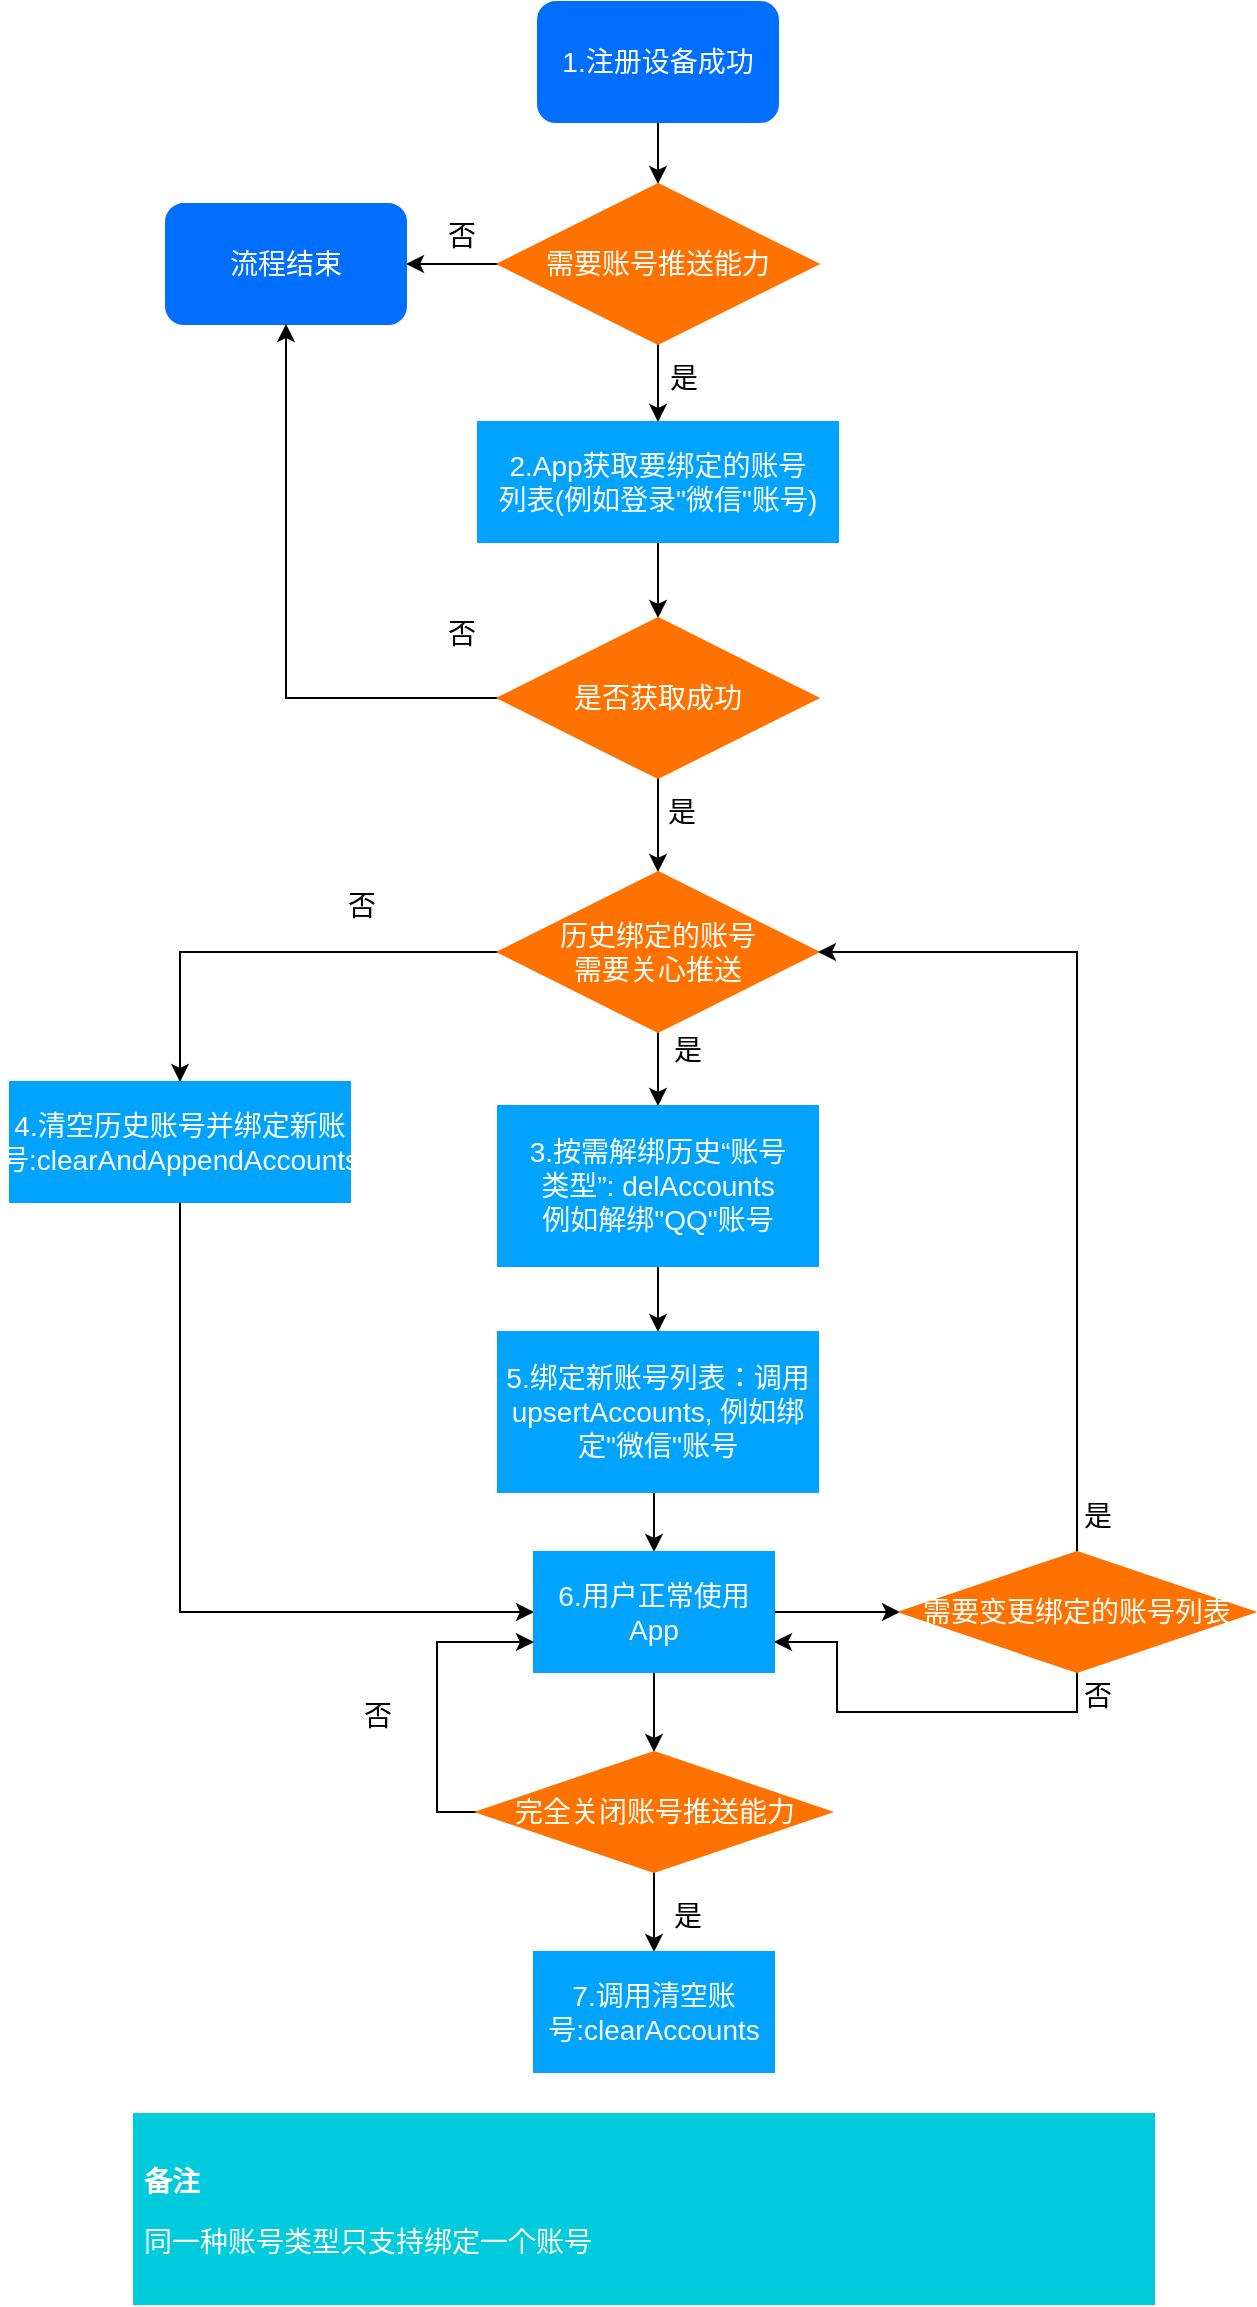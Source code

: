 <mxfile version="13.10.5" type="github">
  <diagram id="-N9uZjTop2ZxeEDGDAec" name="Page-1">
    <mxGraphModel dx="1639" dy="815" grid="0" gridSize="10" guides="1" tooltips="1" connect="1" arrows="1" fold="1" page="1" pageScale="1" pageWidth="850" pageHeight="1100" math="0" shadow="0">
      <root>
        <mxCell id="0" />
        <mxCell id="1" parent="0" />
        <mxCell id="oW4OHRRRrWkKbX1xS7YH-216" style="edgeStyle=orthogonalEdgeStyle;rounded=0;orthogonalLoop=1;jettySize=auto;html=1;entryX=0.5;entryY=0;entryDx=0;entryDy=0;fontSize=14;fontColor=#FFFFFF;" edge="1" parent="1" source="6" target="11">
          <mxGeometry relative="1" as="geometry" />
        </mxCell>
        <mxCell id="6" value="&lt;font face=&quot;helvetica&quot; style=&quot;font-size: 14px;&quot;&gt;1.注册设备成功&lt;/font&gt;" style="rounded=1;whiteSpace=wrap;html=1;fillColor=#006EFF;strokeColor=#006EFF;fontColor=#FFFFFF;fontSize=14;" parent="1" vertex="1">
          <mxGeometry x="360" y="16" width="120" height="60" as="geometry" />
        </mxCell>
        <mxCell id="10" value="是" style="text;html=1;strokeColor=none;fillColor=none;align=center;verticalAlign=middle;whiteSpace=wrap;rounded=0;fontSize=14;" parent="1" vertex="1">
          <mxGeometry x="421" y="192" width="24" height="24" as="geometry" />
        </mxCell>
        <mxCell id="214" style="edgeStyle=orthogonalEdgeStyle;rounded=0;orthogonalLoop=1;jettySize=auto;html=1;exitX=0;exitY=0.5;exitDx=0;exitDy=0;entryX=1;entryY=0.5;entryDx=0;entryDy=0;fontColor=#FFFFFF;fontSize=14;" parent="1" source="11" target="155" edge="1">
          <mxGeometry relative="1" as="geometry" />
        </mxCell>
        <mxCell id="oW4OHRRRrWkKbX1xS7YH-218" style="edgeStyle=orthogonalEdgeStyle;rounded=0;orthogonalLoop=1;jettySize=auto;html=1;entryX=0.5;entryY=0;entryDx=0;entryDy=0;fontSize=14;fontColor=#FFFFFF;" edge="1" parent="1" source="11" target="159">
          <mxGeometry relative="1" as="geometry" />
        </mxCell>
        <mxCell id="11" value="需要账号推送能力" style="rhombus;whiteSpace=wrap;html=1;fillColor=#FF7200;strokeColor=#FF7200;fontColor=#FFFFFF;fontSize=14;" parent="1" vertex="1">
          <mxGeometry x="340" y="107" width="160" height="80" as="geometry" />
        </mxCell>
        <mxCell id="155" value="&lt;font face=&quot;helvetica&quot; style=&quot;font-size: 14px;&quot;&gt;流程结束&lt;br style=&quot;font-size: 14px;&quot;&gt;&lt;/font&gt;" style="rounded=1;whiteSpace=wrap;html=1;fillColor=#006EFF;strokeColor=#006EFF;fontColor=#FFFFFF;fontSize=14;" parent="1" vertex="1">
          <mxGeometry x="174" y="117" width="120" height="60" as="geometry" />
        </mxCell>
        <mxCell id="157" value="否" style="text;html=1;strokeColor=none;fillColor=none;align=center;verticalAlign=middle;whiteSpace=wrap;rounded=0;fontSize=14;" parent="1" vertex="1">
          <mxGeometry x="310" y="121" width="24" height="24" as="geometry" />
        </mxCell>
        <mxCell id="oW4OHRRRrWkKbX1xS7YH-220" style="edgeStyle=orthogonalEdgeStyle;rounded=0;orthogonalLoop=1;jettySize=auto;html=1;entryX=0.5;entryY=0;entryDx=0;entryDy=0;fontSize=14;fontColor=#FFFFFF;" edge="1" parent="1" source="159" target="160">
          <mxGeometry relative="1" as="geometry" />
        </mxCell>
        <mxCell id="159" value="&lt;font face=&quot;helvetica&quot; style=&quot;font-size: 14px&quot;&gt;2.App获取要绑定的账号&lt;br&gt;列表(例如登录&quot;微信&quot;账号)&lt;/font&gt;" style="rounded=0;whiteSpace=wrap;html=1;fillColor=#00A4FF;strokeColor=#00A4FF;fontColor=#FFFFFF;fontSize=14;" parent="1" vertex="1">
          <mxGeometry x="330" y="226" width="180" height="60" as="geometry" />
        </mxCell>
        <mxCell id="168" style="edgeStyle=orthogonalEdgeStyle;rounded=0;orthogonalLoop=1;jettySize=auto;html=1;exitX=0.5;exitY=1;exitDx=0;exitDy=0;entryX=0.5;entryY=0;entryDx=0;entryDy=0;fontColor=#FFFFFF;fontSize=14;" parent="1" source="160" target="167" edge="1">
          <mxGeometry relative="1" as="geometry" />
        </mxCell>
        <mxCell id="oW4OHRRRrWkKbX1xS7YH-217" style="edgeStyle=orthogonalEdgeStyle;rounded=0;orthogonalLoop=1;jettySize=auto;html=1;entryX=0.5;entryY=1;entryDx=0;entryDy=0;fontSize=14;fontColor=#FFFFFF;" edge="1" parent="1" source="160" target="155">
          <mxGeometry relative="1" as="geometry" />
        </mxCell>
        <mxCell id="160" value="是否获取成功" style="rhombus;whiteSpace=wrap;html=1;fillColor=#FF7200;strokeColor=#FF7200;fontColor=#FFFFFF;fontSize=14;" parent="1" vertex="1">
          <mxGeometry x="340" y="324" width="160" height="80" as="geometry" />
        </mxCell>
        <mxCell id="165" value="否" style="text;html=1;strokeColor=none;fillColor=none;align=center;verticalAlign=middle;whiteSpace=wrap;rounded=0;fontSize=14;" parent="1" vertex="1">
          <mxGeometry x="310" y="320" width="24" height="24" as="geometry" />
        </mxCell>
        <mxCell id="176" style="edgeStyle=orthogonalEdgeStyle;rounded=0;orthogonalLoop=1;jettySize=auto;html=1;exitX=0;exitY=0.5;exitDx=0;exitDy=0;entryX=0.5;entryY=0;entryDx=0;entryDy=0;fontColor=#FFFFFF;fontSize=14;" parent="1" source="167" target="175" edge="1">
          <mxGeometry relative="1" as="geometry" />
        </mxCell>
        <mxCell id="oW4OHRRRrWkKbX1xS7YH-219" style="edgeStyle=orthogonalEdgeStyle;rounded=0;orthogonalLoop=1;jettySize=auto;html=1;entryX=0.5;entryY=0;entryDx=0;entryDy=0;fontSize=14;fontColor=#FFFFFF;" edge="1" parent="1" source="167" target="170">
          <mxGeometry relative="1" as="geometry" />
        </mxCell>
        <mxCell id="167" value="历史绑定的账号&lt;br&gt;需要关心推送" style="rhombus;whiteSpace=wrap;html=1;fillColor=#FF7200;strokeColor=#FF7200;fontColor=#FFFFFF;fontSize=14;" parent="1" vertex="1">
          <mxGeometry x="340" y="451" width="160" height="80" as="geometry" />
        </mxCell>
        <mxCell id="169" value="是" style="text;html=1;strokeColor=none;fillColor=none;align=center;verticalAlign=middle;whiteSpace=wrap;rounded=0;fontSize=14;" parent="1" vertex="1">
          <mxGeometry x="420" y="409" width="24" height="24" as="geometry" />
        </mxCell>
        <mxCell id="oW4OHRRRrWkKbX1xS7YH-221" style="edgeStyle=orthogonalEdgeStyle;rounded=0;orthogonalLoop=1;jettySize=auto;html=1;entryX=0.5;entryY=0;entryDx=0;entryDy=0;fontSize=14;fontColor=#FFFFFF;" edge="1" parent="1" source="170" target="171">
          <mxGeometry relative="1" as="geometry" />
        </mxCell>
        <mxCell id="170" value="&lt;font style=&quot;font-size: 14px&quot;&gt;&lt;font face=&quot;helvetica&quot; style=&quot;font-size: 14px&quot;&gt;3.按需解绑历史“账号&lt;br&gt;类型”:&amp;nbsp;&lt;/font&gt;&lt;span style=&quot;font-family: &amp;#34;helvetica&amp;#34; ; font-size: 14px&quot;&gt;delAccounts&lt;br&gt;例如解绑&quot;QQ&quot;账号&lt;/span&gt;&lt;/font&gt;" style="rounded=0;whiteSpace=wrap;html=1;fillColor=#00A4FF;strokeColor=#00A4FF;fontColor=#FFFFFF;fontSize=14;" parent="1" vertex="1">
          <mxGeometry x="340" y="568" width="160" height="80" as="geometry" />
        </mxCell>
        <mxCell id="179" style="edgeStyle=orthogonalEdgeStyle;rounded=0;orthogonalLoop=1;jettySize=auto;html=1;exitX=0.5;exitY=1;exitDx=0;exitDy=0;entryX=0.5;entryY=0;entryDx=0;entryDy=0;fontColor=#FFFFFF;fontSize=14;" parent="1" source="171" target="178" edge="1">
          <mxGeometry relative="1" as="geometry" />
        </mxCell>
        <mxCell id="171" value="&lt;font style=&quot;font-size: 14px;&quot;&gt;&lt;font face=&quot;helvetica&quot; style=&quot;font-size: 14px;&quot;&gt;5.绑定新账号列表：调用&lt;/font&gt;&lt;span style=&quot;font-family: helvetica; font-size: 14px;&quot;&gt;upsertAccounts, 例如绑定&quot;微信&quot;账号&lt;/span&gt;&lt;/font&gt;" style="rounded=0;whiteSpace=wrap;html=1;fillColor=#00A4FF;strokeColor=#00A4FF;fontColor=#FFFFFF;fontSize=14;" parent="1" vertex="1">
          <mxGeometry x="340" y="681" width="160" height="80" as="geometry" />
        </mxCell>
        <mxCell id="174" value="是" style="text;html=1;strokeColor=none;fillColor=none;align=center;verticalAlign=middle;whiteSpace=wrap;rounded=0;fontSize=14;" parent="1" vertex="1">
          <mxGeometry x="423" y="528" width="24" height="24" as="geometry" />
        </mxCell>
        <mxCell id="180" style="edgeStyle=orthogonalEdgeStyle;rounded=0;orthogonalLoop=1;jettySize=auto;html=1;exitX=0.5;exitY=1;exitDx=0;exitDy=0;entryX=0;entryY=0.5;entryDx=0;entryDy=0;fontColor=#FFFFFF;fontSize=14;" parent="1" source="175" target="178" edge="1">
          <mxGeometry relative="1" as="geometry" />
        </mxCell>
        <mxCell id="175" value="&lt;font face=&quot;helvetica&quot; style=&quot;font-size: 14px;&quot;&gt;4.清空历史账号并绑定新账号:clearAndAppendAccounts&lt;/font&gt;" style="rounded=0;whiteSpace=wrap;html=1;fillColor=#00A4FF;strokeColor=#00A4FF;fontColor=#FFFFFF;fontSize=14;" parent="1" vertex="1">
          <mxGeometry x="96" y="556" width="170" height="60" as="geometry" />
        </mxCell>
        <mxCell id="177" value="否" style="text;html=1;strokeColor=none;fillColor=none;align=center;verticalAlign=middle;whiteSpace=wrap;rounded=0;fontSize=14;" parent="1" vertex="1">
          <mxGeometry x="260" y="456" width="24" height="24" as="geometry" />
        </mxCell>
        <mxCell id="183" style="edgeStyle=orthogonalEdgeStyle;rounded=0;orthogonalLoop=1;jettySize=auto;html=1;exitX=1;exitY=0.5;exitDx=0;exitDy=0;entryX=0;entryY=0.5;entryDx=0;entryDy=0;fontColor=#FFFFFF;fontSize=14;" parent="1" source="178" target="182" edge="1">
          <mxGeometry relative="1" as="geometry" />
        </mxCell>
        <mxCell id="208" style="edgeStyle=orthogonalEdgeStyle;rounded=0;orthogonalLoop=1;jettySize=auto;html=1;exitX=0.5;exitY=1;exitDx=0;exitDy=0;entryX=0.5;entryY=0;entryDx=0;entryDy=0;fontColor=#FFFFFF;fontSize=14;" parent="1" source="178" target="206" edge="1">
          <mxGeometry relative="1" as="geometry" />
        </mxCell>
        <mxCell id="178" value="&lt;font face=&quot;helvetica&quot; style=&quot;font-size: 14px;&quot;&gt;6.用户正常使用App&lt;br style=&quot;font-size: 14px;&quot;&gt;&lt;/font&gt;" style="rounded=0;whiteSpace=wrap;html=1;fontColor=#FFFFFF;fontSize=14;fillColor=#00A4FF;strokeColor=#00A4FF;" parent="1" vertex="1">
          <mxGeometry x="358" y="791" width="120" height="60" as="geometry" />
        </mxCell>
        <mxCell id="184" style="edgeStyle=orthogonalEdgeStyle;rounded=0;orthogonalLoop=1;jettySize=auto;html=1;exitX=0.5;exitY=0;exitDx=0;exitDy=0;entryX=1;entryY=0.5;entryDx=0;entryDy=0;fontColor=#FFFFFF;fontSize=14;" parent="1" source="182" target="167" edge="1">
          <mxGeometry relative="1" as="geometry" />
        </mxCell>
        <mxCell id="186" style="edgeStyle=orthogonalEdgeStyle;rounded=0;orthogonalLoop=1;jettySize=auto;html=1;exitX=0.5;exitY=1;exitDx=0;exitDy=0;entryX=1;entryY=0.75;entryDx=0;entryDy=0;fontColor=#FFFFFF;fontSize=14;" parent="1" source="182" target="178" edge="1">
          <mxGeometry relative="1" as="geometry" />
        </mxCell>
        <mxCell id="182" value="需要变更绑定的账号列表" style="rhombus;whiteSpace=wrap;html=1;fillColor=#FF7200;strokeColor=#FF7200;fontColor=#FFFFFF;fontSize=14;" parent="1" vertex="1">
          <mxGeometry x="541" y="791" width="177" height="60" as="geometry" />
        </mxCell>
        <mxCell id="185" value="是" style="text;html=1;strokeColor=none;fillColor=none;align=center;verticalAlign=middle;whiteSpace=wrap;rounded=0;fontSize=14;" parent="1" vertex="1">
          <mxGeometry x="628" y="761" width="24" height="24" as="geometry" />
        </mxCell>
        <mxCell id="187" value="否" style="text;html=1;strokeColor=none;fillColor=none;align=center;verticalAlign=middle;whiteSpace=wrap;rounded=0;fontSize=14;" parent="1" vertex="1">
          <mxGeometry x="628" y="851" width="24" height="24" as="geometry" />
        </mxCell>
        <mxCell id="209" style="edgeStyle=orthogonalEdgeStyle;rounded=0;orthogonalLoop=1;jettySize=auto;html=1;exitX=0.5;exitY=1;exitDx=0;exitDy=0;entryX=0.5;entryY=0;entryDx=0;entryDy=0;fontColor=#FFFFFF;fontSize=14;" parent="1" source="206" target="207" edge="1">
          <mxGeometry relative="1" as="geometry" />
        </mxCell>
        <mxCell id="211" style="edgeStyle=orthogonalEdgeStyle;rounded=0;orthogonalLoop=1;jettySize=auto;html=1;exitX=0;exitY=0.5;exitDx=0;exitDy=0;entryX=0;entryY=0.75;entryDx=0;entryDy=0;fontColor=#FFFFFF;fontSize=14;" parent="1" source="206" target="178" edge="1">
          <mxGeometry relative="1" as="geometry" />
        </mxCell>
        <mxCell id="206" value="完全关闭账号推送能力" style="rhombus;whiteSpace=wrap;html=1;fillColor=#FF7200;strokeColor=#FF7200;fontColor=#FFFFFF;fontSize=14;" parent="1" vertex="1">
          <mxGeometry x="329.5" y="891" width="177" height="60" as="geometry" />
        </mxCell>
        <mxCell id="207" value="&lt;font face=&quot;helvetica&quot; style=&quot;font-size: 14px;&quot;&gt;&lt;font style=&quot;font-size: 14px;&quot;&gt;7.调用清空账号:clearAccounts&lt;/font&gt;&lt;br style=&quot;font-size: 14px;&quot;&gt;&lt;/font&gt;" style="rounded=0;whiteSpace=wrap;html=1;fillColor=#00A4FF;strokeColor=#00A4FF;fontColor=#FFFFFF;fontSize=14;" parent="1" vertex="1">
          <mxGeometry x="358" y="991" width="120" height="60" as="geometry" />
        </mxCell>
        <mxCell id="210" value="是" style="text;html=1;strokeColor=none;fillColor=none;align=center;verticalAlign=middle;whiteSpace=wrap;rounded=0;fontSize=14;" parent="1" vertex="1">
          <mxGeometry x="423" y="961" width="24" height="24" as="geometry" />
        </mxCell>
        <mxCell id="212" value="否" style="text;html=1;strokeColor=none;fillColor=none;align=center;verticalAlign=middle;whiteSpace=wrap;rounded=0;fontSize=14;" parent="1" vertex="1">
          <mxGeometry x="268" y="861" width="24" height="24" as="geometry" />
        </mxCell>
        <mxCell id="zawG__kP0czG144RKmIa-220" value="&lt;h1 style=&quot;font-size: 14px&quot;&gt;&lt;br&gt;&lt;/h1&gt;&lt;h1 style=&quot;font-size: 14px&quot;&gt;备注&lt;/h1&gt;&lt;p style=&quot;font-size: 14px&quot;&gt;同一种账号类型只支持绑定一个账号&lt;br style=&quot;font-size: 14px&quot;&gt;&lt;/p&gt;" style="text;html=1;spacing=5;spacingTop=-20;whiteSpace=wrap;overflow=hidden;rounded=0;fillColor=#00CBDC;strokeColor=#00CBDC;fontColor=#FFFFFF;fontSize=14;" parent="1" vertex="1">
          <mxGeometry x="158" y="1072" width="510" height="95" as="geometry" />
        </mxCell>
      </root>
    </mxGraphModel>
  </diagram>
</mxfile>
